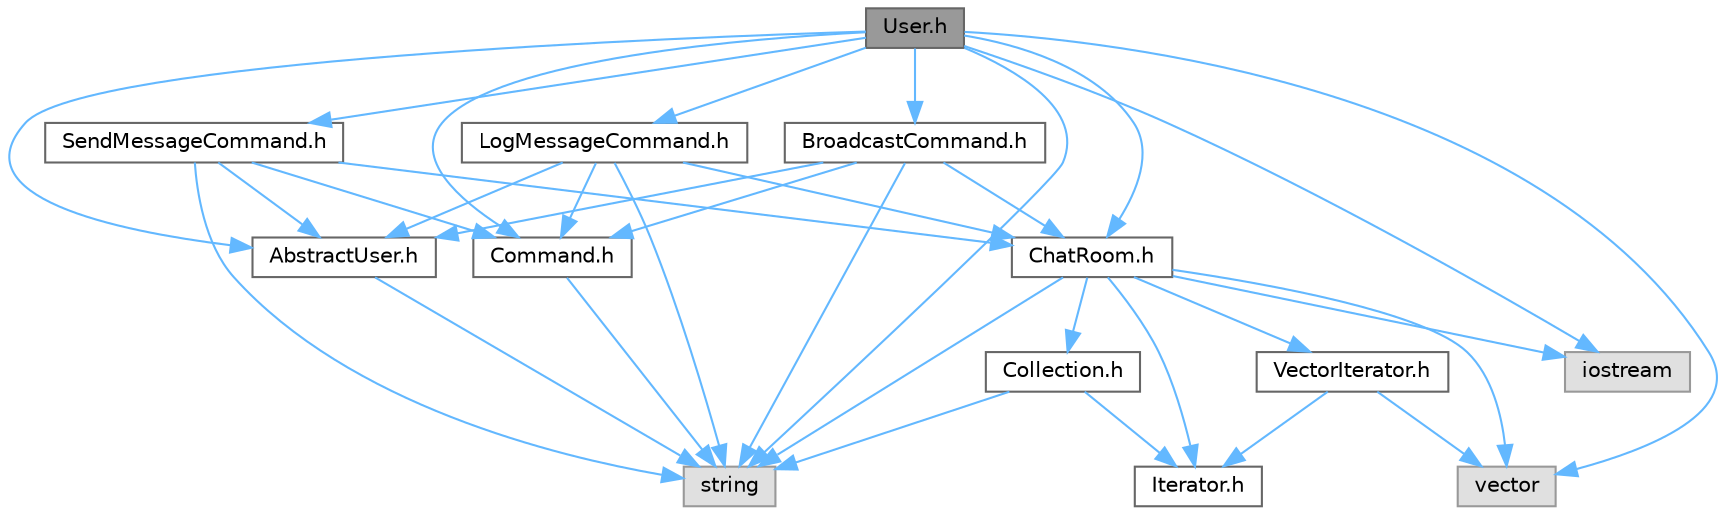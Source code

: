 digraph "User.h"
{
 // LATEX_PDF_SIZE
  bgcolor="transparent";
  edge [fontname=Helvetica,fontsize=10,labelfontname=Helvetica,labelfontsize=10];
  node [fontname=Helvetica,fontsize=10,shape=box,height=0.2,width=0.4];
  Node1 [id="Node000001",label="User.h",height=0.2,width=0.4,color="gray40", fillcolor="grey60", style="filled", fontcolor="black",tooltip="Concrete implementation of AbstractUser with command pattern integration."];
  Node1 -> Node2 [id="edge34_Node000001_Node000002",color="steelblue1",style="solid",tooltip=" "];
  Node2 [id="Node000002",label="AbstractUser.h",height=0.2,width=0.4,color="grey40", fillcolor="white", style="filled",URL="$AbstractUser_8h.html",tooltip="Abstract base class for users and decorators."];
  Node2 -> Node3 [id="edge35_Node000002_Node000003",color="steelblue1",style="solid",tooltip=" "];
  Node3 [id="Node000003",label="string",height=0.2,width=0.4,color="grey60", fillcolor="#E0E0E0", style="filled",tooltip=" "];
  Node1 -> Node4 [id="edge36_Node000001_Node000004",color="steelblue1",style="solid",tooltip=" "];
  Node4 [id="Node000004",label="ChatRoom.h",height=0.2,width=0.4,color="grey40", fillcolor="white", style="filled",URL="$ChatRoom_8h.html",tooltip="Abstract mediator class for managing user interactions in chat rooms."];
  Node4 -> Node5 [id="edge37_Node000004_Node000005",color="steelblue1",style="solid",tooltip=" "];
  Node5 [id="Node000005",label="Collection.h",height=0.2,width=0.4,color="grey40", fillcolor="white", style="filled",URL="$Collection_8h.html",tooltip="Abstract base class defining collection interface for iterating over users and messages."];
  Node5 -> Node6 [id="edge38_Node000005_Node000006",color="steelblue1",style="solid",tooltip=" "];
  Node6 [id="Node000006",label="Iterator.h",height=0.2,width=0.4,color="grey40", fillcolor="white", style="filled",URL="$Iterator_8h.html",tooltip="Abstract base class template for iterator pattern implementation."];
  Node5 -> Node3 [id="edge39_Node000005_Node000003",color="steelblue1",style="solid",tooltip=" "];
  Node4 -> Node6 [id="edge40_Node000004_Node000006",color="steelblue1",style="solid",tooltip=" "];
  Node4 -> Node7 [id="edge41_Node000004_Node000007",color="steelblue1",style="solid",tooltip=" "];
  Node7 [id="Node000007",label="VectorIterator.h",height=0.2,width=0.4,color="grey40", fillcolor="white", style="filled",URL="$VectorIterator_8h.html",tooltip="Template iterator that will be used by the other classes to itterate over users and messages."];
  Node7 -> Node6 [id="edge42_Node000007_Node000006",color="steelblue1",style="solid",tooltip=" "];
  Node7 -> Node8 [id="edge43_Node000007_Node000008",color="steelblue1",style="solid",tooltip=" "];
  Node8 [id="Node000008",label="vector",height=0.2,width=0.4,color="grey60", fillcolor="#E0E0E0", style="filled",tooltip=" "];
  Node4 -> Node8 [id="edge44_Node000004_Node000008",color="steelblue1",style="solid",tooltip=" "];
  Node4 -> Node3 [id="edge45_Node000004_Node000003",color="steelblue1",style="solid",tooltip=" "];
  Node4 -> Node9 [id="edge46_Node000004_Node000009",color="steelblue1",style="solid",tooltip=" "];
  Node9 [id="Node000009",label="iostream",height=0.2,width=0.4,color="grey60", fillcolor="#E0E0E0", style="filled",tooltip=" "];
  Node1 -> Node10 [id="edge47_Node000001_Node000010",color="steelblue1",style="solid",tooltip=" "];
  Node10 [id="Node000010",label="Command.h",height=0.2,width=0.4,color="grey40", fillcolor="white", style="filled",URL="$Command_8h.html",tooltip="Abstract base class for the Command pattern implementation in chat system."];
  Node10 -> Node3 [id="edge48_Node000010_Node000003",color="steelblue1",style="solid",tooltip=" "];
  Node1 -> Node11 [id="edge49_Node000001_Node000011",color="steelblue1",style="solid",tooltip=" "];
  Node11 [id="Node000011",label="SendMessageCommand.h",height=0.2,width=0.4,color="grey40", fillcolor="white", style="filled",URL="$SendMessageCommand_8h.html",tooltip="Command implementation for sending messages through the chat room mediator."];
  Node11 -> Node10 [id="edge50_Node000011_Node000010",color="steelblue1",style="solid",tooltip=" "];
  Node11 -> Node2 [id="edge51_Node000011_Node000002",color="steelblue1",style="solid",tooltip=" "];
  Node11 -> Node4 [id="edge52_Node000011_Node000004",color="steelblue1",style="solid",tooltip=" "];
  Node11 -> Node3 [id="edge53_Node000011_Node000003",color="steelblue1",style="solid",tooltip=" "];
  Node1 -> Node12 [id="edge54_Node000001_Node000012",color="steelblue1",style="solid",tooltip=" "];
  Node12 [id="Node000012",label="LogMessageCommand.h",height=0.2,width=0.4,color="grey40", fillcolor="white", style="filled",URL="$LogMessageCommand_8h.html",tooltip="Command implementation for logging messages to chat room history."];
  Node12 -> Node10 [id="edge55_Node000012_Node000010",color="steelblue1",style="solid",tooltip=" "];
  Node12 -> Node2 [id="edge56_Node000012_Node000002",color="steelblue1",style="solid",tooltip=" "];
  Node12 -> Node4 [id="edge57_Node000012_Node000004",color="steelblue1",style="solid",tooltip=" "];
  Node12 -> Node3 [id="edge58_Node000012_Node000003",color="steelblue1",style="solid",tooltip=" "];
  Node1 -> Node13 [id="edge59_Node000001_Node000013",color="steelblue1",style="solid",tooltip=" "];
  Node13 [id="Node000013",label="BroadcastCommand.h",height=0.2,width=0.4,color="grey40", fillcolor="white", style="filled",URL="$BroadcastCommand_8h.html",tooltip="Command implementation for broadcasting messages to all chat rooms a user belongs to."];
  Node13 -> Node10 [id="edge60_Node000013_Node000010",color="steelblue1",style="solid",tooltip=" "];
  Node13 -> Node2 [id="edge61_Node000013_Node000002",color="steelblue1",style="solid",tooltip=" "];
  Node13 -> Node4 [id="edge62_Node000013_Node000004",color="steelblue1",style="solid",tooltip=" "];
  Node13 -> Node3 [id="edge63_Node000013_Node000003",color="steelblue1",style="solid",tooltip=" "];
  Node1 -> Node8 [id="edge64_Node000001_Node000008",color="steelblue1",style="solid",tooltip=" "];
  Node1 -> Node3 [id="edge65_Node000001_Node000003",color="steelblue1",style="solid",tooltip=" "];
  Node1 -> Node9 [id="edge66_Node000001_Node000009",color="steelblue1",style="solid",tooltip=" "];
}
